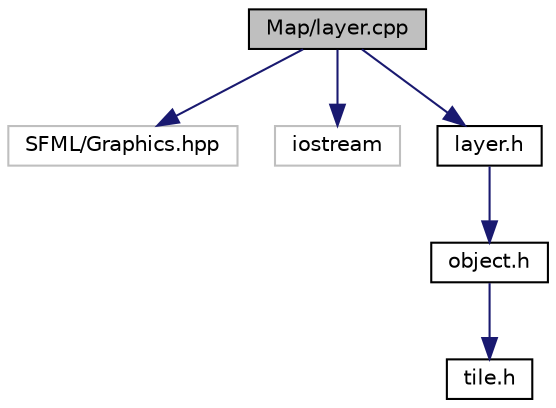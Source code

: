 digraph "Map/layer.cpp"
{
  edge [fontname="Helvetica",fontsize="10",labelfontname="Helvetica",labelfontsize="10"];
  node [fontname="Helvetica",fontsize="10",shape=record];
  Node1 [label="Map/layer.cpp",height=0.2,width=0.4,color="black", fillcolor="grey75", style="filled", fontcolor="black"];
  Node1 -> Node2 [color="midnightblue",fontsize="10",style="solid",fontname="Helvetica"];
  Node2 [label="SFML/Graphics.hpp",height=0.2,width=0.4,color="grey75", fillcolor="white", style="filled"];
  Node1 -> Node3 [color="midnightblue",fontsize="10",style="solid",fontname="Helvetica"];
  Node3 [label="iostream",height=0.2,width=0.4,color="grey75", fillcolor="white", style="filled"];
  Node1 -> Node4 [color="midnightblue",fontsize="10",style="solid",fontname="Helvetica"];
  Node4 [label="layer.h",height=0.2,width=0.4,color="black", fillcolor="white", style="filled",URL="$layer_8h.html"];
  Node4 -> Node5 [color="midnightblue",fontsize="10",style="solid",fontname="Helvetica"];
  Node5 [label="object.h",height=0.2,width=0.4,color="black", fillcolor="white", style="filled",URL="$object_8h.html"];
  Node5 -> Node6 [color="midnightblue",fontsize="10",style="solid",fontname="Helvetica"];
  Node6 [label="tile.h",height=0.2,width=0.4,color="black", fillcolor="white", style="filled",URL="$tile_8h.html"];
}
